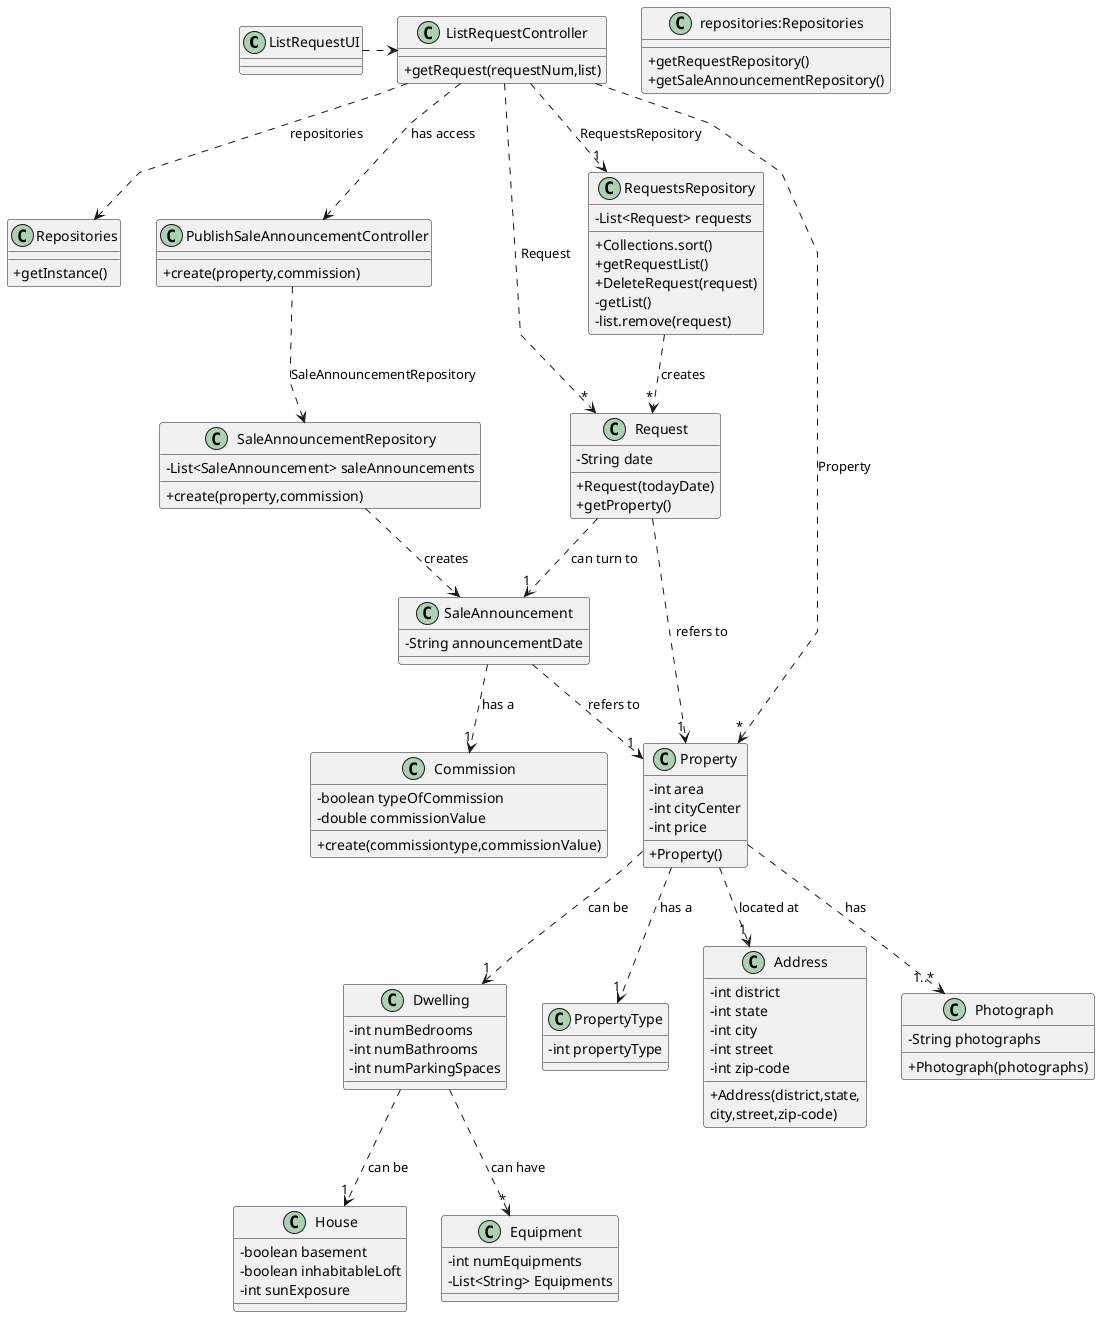 @startuml
'skinparam monochrome true
skinparam packageStyle rectangle
skinparam shadowing false
skinparam linetype polyline
'skinparam linetype orto

skinparam classAttributeIconSize 0
'left to right direction





class ListRequestUI{

}
class Repositories {
+getInstance()
}

class ListRequestController {
    +getRequest(requestNum,list)



}
class repositories:Repositories {
+getRequestRepository()
+getSaleAnnouncementRepository()
}



class PublishSaleAnnouncementController{
+create(property,commission)
}


class SaleAnnouncementRepository{
-List<SaleAnnouncement> saleAnnouncements
+create(property,commission)
}



class Commission{
    -boolean typeOfCommission
    -double commissionValue
    +create(commissiontype,commissionValue)
}

class Request{
    -String date
    +Request(todayDate)
    +getProperty()


}
class SaleAnnouncement{
    -String announcementDate

}

class RequestsRepository{
    -List<Request> requests
    +Collections.sort()
    +getRequestList()
    +DeleteRequest(request)
    -getList()
    -list.remove(request)



}

class Property{
-int area
-int cityCenter
-int price
+Property()

}

class Dwelling{
-int numBedrooms
-int numBathrooms
-int numParkingSpaces
}

class House{
-boolean basement
-boolean inhabitableLoft
-int sunExposure
}


class PropertyType{
-int propertyType
}

class Address{
-int district
-int state
-int city
-int street
-int zip-code
+Address(district,state,\ncity,street,zip-code)
}

class Photograph{
-String photographs
+Photograph(photographs)
}

class Equipment{
-int numEquipments
-List<String> Equipments

}

ListRequestUI .> ListRequestController
ListRequestController ..> "*" Request : Request
ListRequestController ..> "1" RequestsRepository : RequestsRepository
RequestsRepository ..> "*" Request : creates
ListRequestController ..> "*" Property : Property
Request ..> "1"Property : refers to
Request ..> "1" SaleAnnouncement : can turn to

SaleAnnouncement ..> "1"Commission : has a
SaleAnnouncement ..> "1"Property : refers to

Property ..> "1" PropertyType : has a
Property ..> "1" Address : located at
Property ..> "1..*" Photograph : has
Property ..> "1" Dwelling : can be
Dwelling ..> "*" Equipment : can have
Dwelling ..> "1" House : can be

ListRequestController ..> PublishSaleAnnouncementController : has access
PublishSaleAnnouncementController ..> SaleAnnouncementRepository : SaleAnnouncementRepository
SaleAnnouncementRepository ..> SaleAnnouncement :creates

ListRequestController ..> Repositories : repositories

@enduml